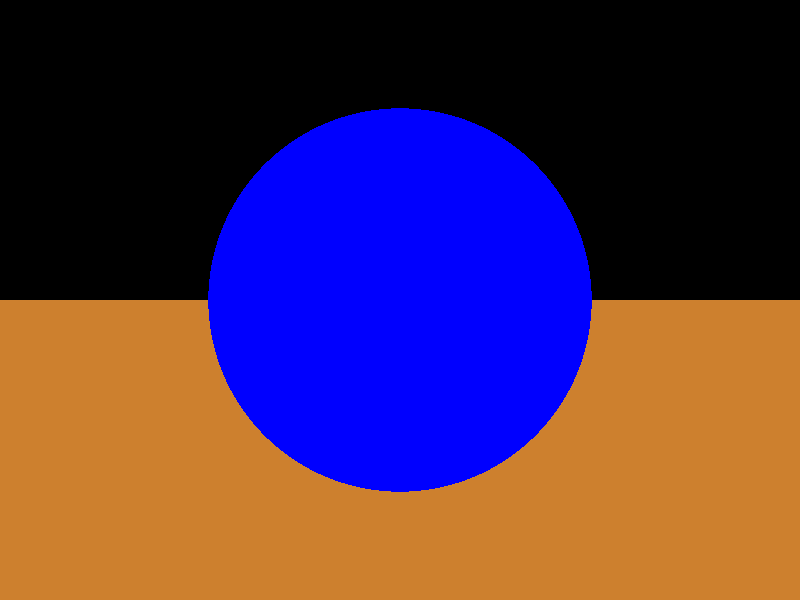 // Persistence Of Vision raytracer version 3.5 sample file.
// Bump map example
// File by Drew Wells
// NOTE: Calls for "bumpmap_.png", but any 320x200 gif will work.
//
// -w320 -h240
// -w800 -h600 +a0.3

global_settings { assumed_gamma 2.2 }

#include "colors.inc"

camera {
   location  <0, 0, -120>
   direction <0, 0,  1.5>
   up        <0, 1,  0>
   right   <4/3, 0,  0>
   look_at   <0, 0,  0>
}

sphere { <0, 0, 0>, 25
   pigment {Blue}

   normal {
      bump_map {
         png "bumpmap_.png"
         bump_size 5
         interpolate 2
         once
      }
      scale 50              /* scaled and translated into position  */
      translate <-25, -25, 0>
   }
   finish {ambient 0.2 diffuse 0.7 specular 0.6}
}

plane { y, -25
   pigment {Gold}
   finish {ambient 0.1 diffuse 0.5}
}

light_source {<100,120,-130> colour White}
